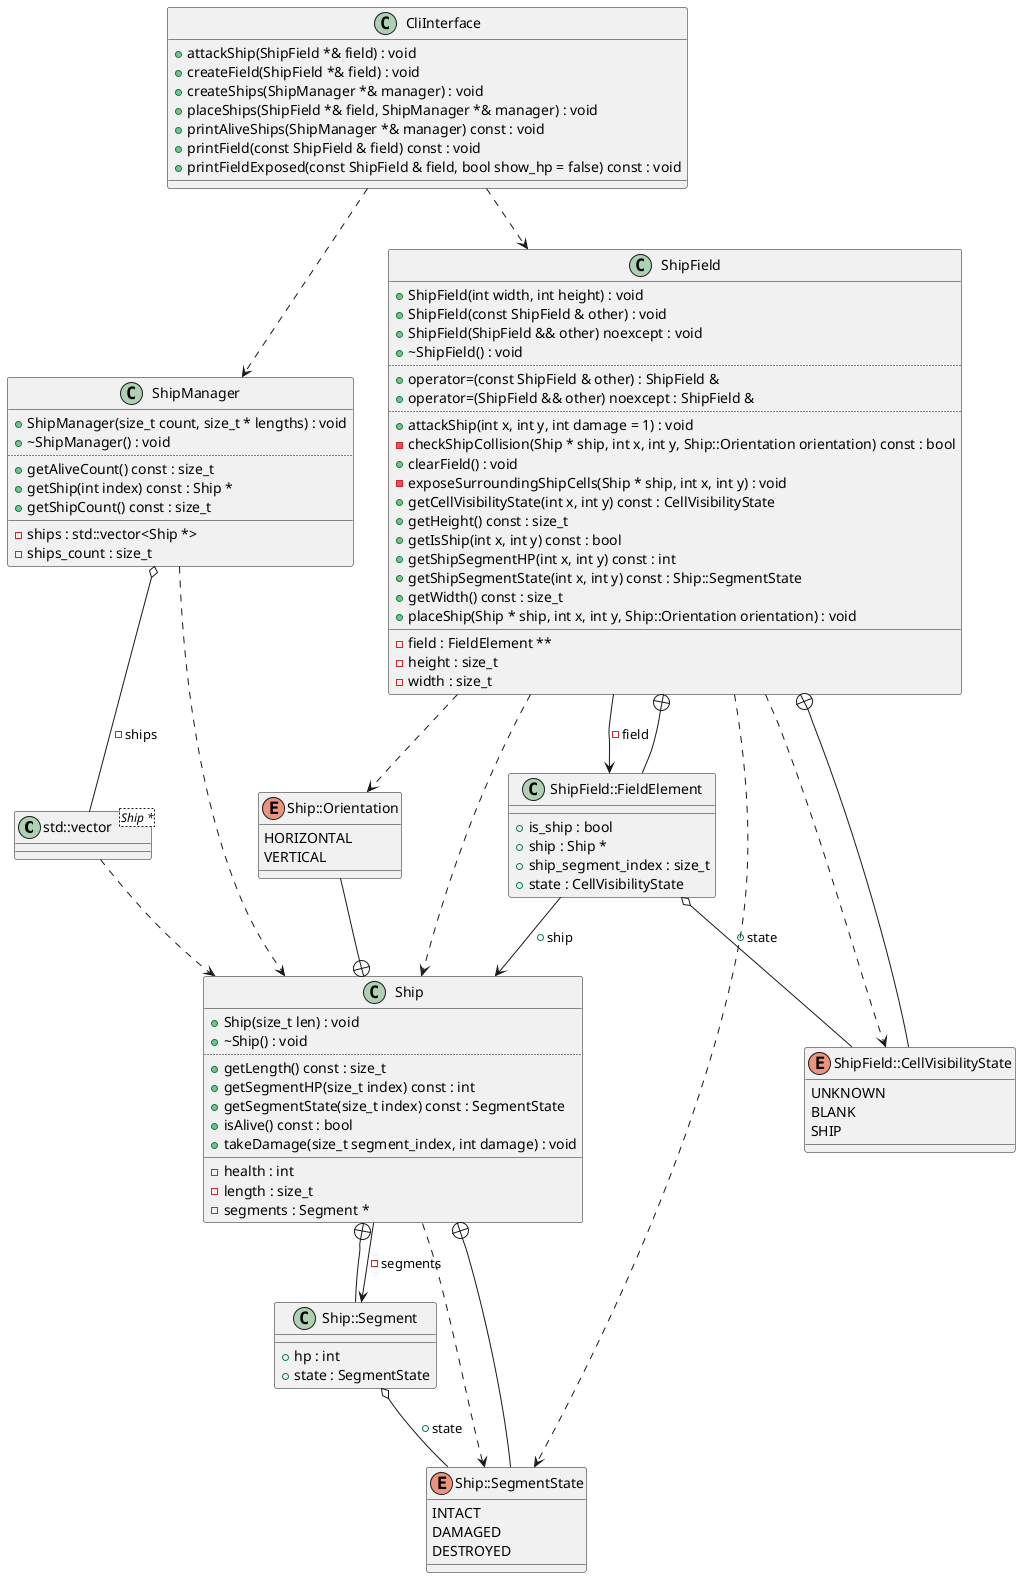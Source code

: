 @startuml
class "std::vector<Ship *>" as C_0007462257846685508834
class C_0007462257846685508834 {
__
}
class "Ship" as C_0014529657433315016423
class C_0014529657433315016423 {
+Ship(size_t len) : void
+~Ship() : void
..
+getLength() const : size_t
+getSegmentHP(size_t index) const : int
+getSegmentState(size_t index) const : SegmentState
+isAlive() const : bool
+takeDamage(size_t segment_index, int damage) : void
__
-health : int
-length : size_t
-segments : Segment *
}
enum "Ship::SegmentState" as C_0016593760204207859148
enum C_0016593760204207859148 {
INTACT
DAMAGED
DESTROYED
}
enum "Ship::Orientation" as C_0015200704647938469073
enum C_0015200704647938469073 {
HORIZONTAL
VERTICAL
}
class "Ship::Segment" as C_0000674658759292391449
class C_0000674658759292391449 {
__
+hp : int
+state : SegmentState
}
class "ShipField" as C_0003843296779074973901
class C_0003843296779074973901 {
+ShipField(int width, int height) : void
+ShipField(const ShipField & other) : void
+ShipField(ShipField && other) noexcept : void
+~ShipField() : void
..
+operator=(const ShipField & other) : ShipField &
+operator=(ShipField && other) noexcept : ShipField &
..
+attackShip(int x, int y, int damage = 1) : void
-checkShipCollision(Ship * ship, int x, int y, Ship::Orientation orientation) const : bool
+clearField() : void
-exposeSurroundingShipCells(Ship * ship, int x, int y) : void
+getCellVisibilityState(int x, int y) const : CellVisibilityState
+getHeight() const : size_t
+getIsShip(int x, int y) const : bool
+getShipSegmentHP(int x, int y) const : int
+getShipSegmentState(int x, int y) const : Ship::SegmentState
+getWidth() const : size_t
+placeShip(Ship * ship, int x, int y, Ship::Orientation orientation) : void
__
-field : FieldElement **
-height : size_t
-width : size_t
}
enum "ShipField::CellVisibilityState" as C_0014337503322603405869
enum C_0014337503322603405869 {
UNKNOWN
BLANK
SHIP
}
class "ShipField::FieldElement" as C_0000316359785794417378
class C_0000316359785794417378 {
__
+is_ship : bool
+ship : Ship *
+ship_segment_index : size_t
+state : CellVisibilityState
}
class "ShipManager" as C_0017499122254539489506
class C_0017499122254539489506 {
+ShipManager(size_t count, size_t * lengths) : void
+~ShipManager() : void
..
+getAliveCount() const : size_t
+getShip(int index) const : Ship *
+getShipCount() const : size_t
__
-ships : std::vector<Ship *>
-ships_count : size_t
}
class "CliInterface" as C_0005047295129698031663
class C_0005047295129698031663 {
+attackShip(ShipField *& field) : void
+createField(ShipField *& field) : void
+createShips(ShipManager *& manager) : void
+placeShips(ShipField *& field, ShipManager *& manager) : void
+printAliveShips(ShipManager *& manager) const : void
+printField(const ShipField & field) const : void
+printFieldExposed(const ShipField & field, bool show_hp = false) const : void
__
}
C_0007462257846685508834 ..> C_0014529657433315016423
C_0014529657433315016423 ..> C_0016593760204207859148
C_0014529657433315016423 --> C_0000674658759292391449 : -segments
C_0016593760204207859148 --+ C_0014529657433315016423
C_0015200704647938469073 --+ C_0014529657433315016423
C_0000674658759292391449 --+ C_0014529657433315016423
C_0000674658759292391449 o-- C_0016593760204207859148 : +state
C_0003843296779074973901 ..> C_0014529657433315016423
C_0003843296779074973901 ..> C_0015200704647938469073
C_0003843296779074973901 ..> C_0014337503322603405869
C_0003843296779074973901 ..> C_0016593760204207859148
C_0003843296779074973901 --> C_0000316359785794417378 : -field
C_0014337503322603405869 --+ C_0003843296779074973901
C_0000316359785794417378 --+ C_0003843296779074973901
C_0000316359785794417378 o-- C_0014337503322603405869 : +state
C_0000316359785794417378 --> C_0014529657433315016423 : +ship
C_0017499122254539489506 ..> C_0014529657433315016423
C_0017499122254539489506 o-- C_0007462257846685508834 : -ships
C_0005047295129698031663 ..> C_0003843296779074973901
C_0005047295129698031663 ..> C_0017499122254539489506

'Generated with clang-uml, version 0.5.5
'LLVM version clang version 18.1.8
@enduml
